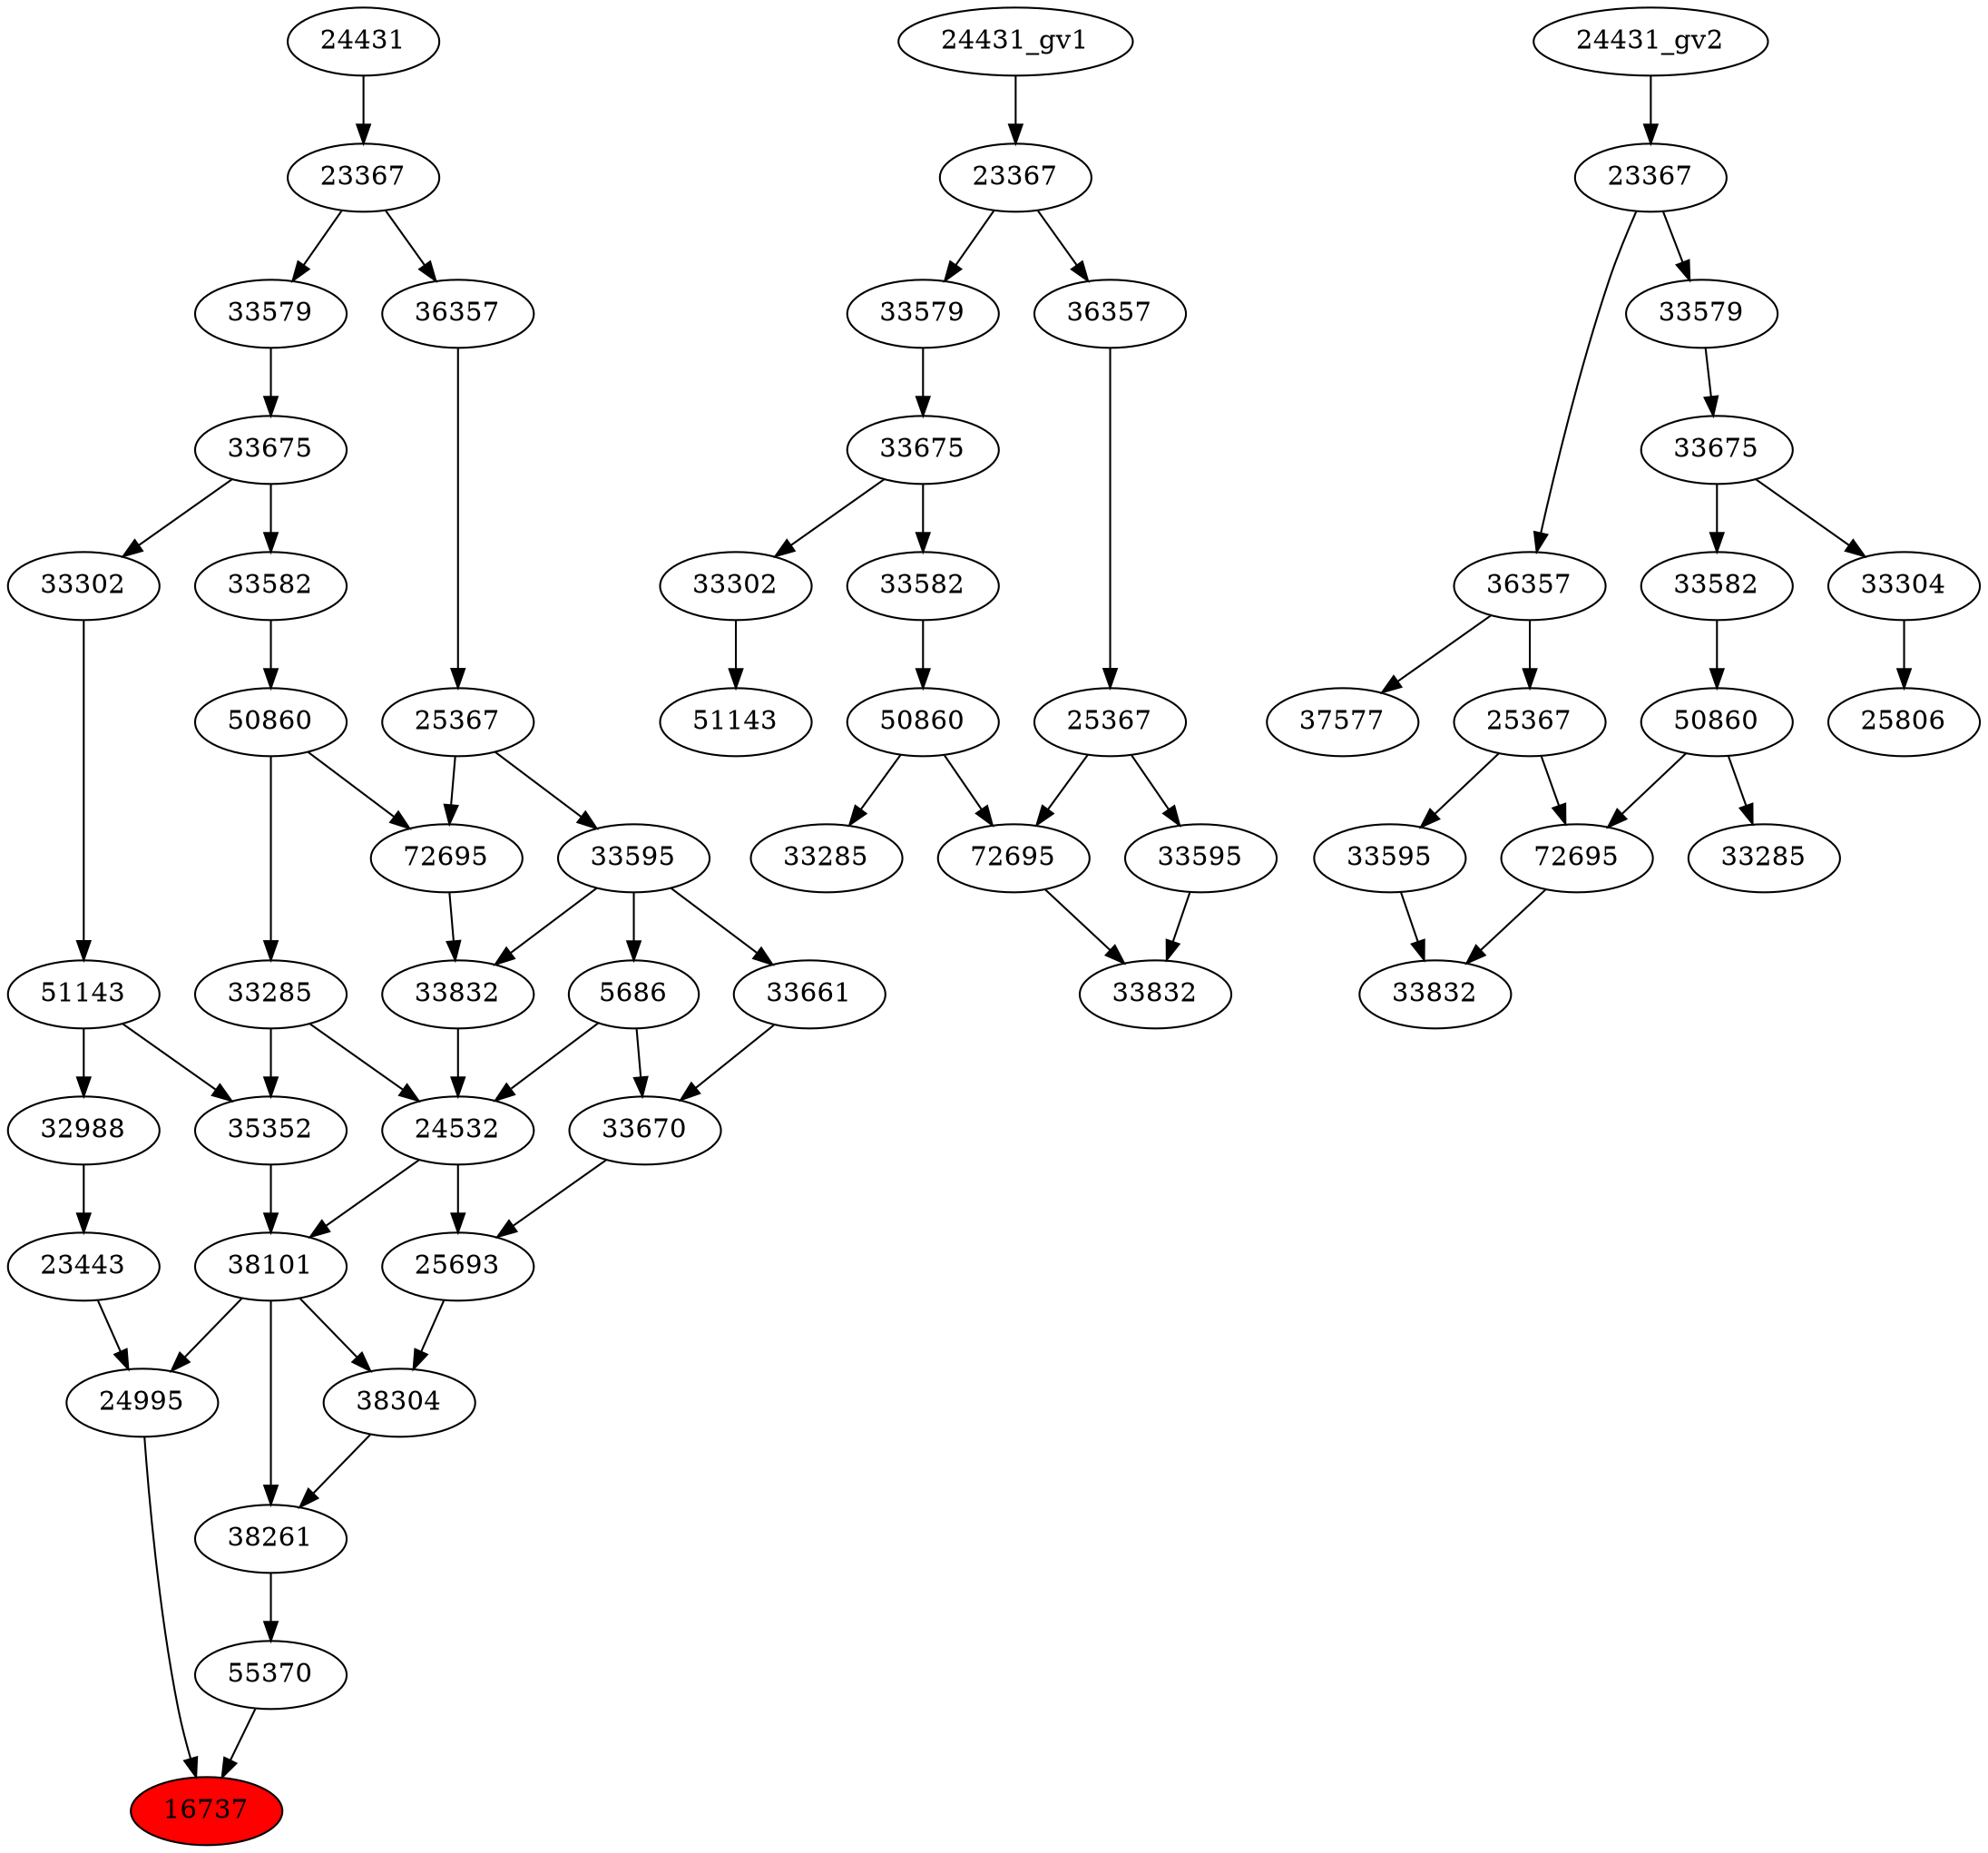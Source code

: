 strict digraph root {
	node [label="\N"];
	{
		node [fillcolor="",
			label="\N",
			style=""
		];
		16737		 [fillcolor=red,
			label=16737,
			style=filled];
		24995		 [label=24995];
		24995 -> 16737;
		55370		 [label=55370];
		55370 -> 16737;
		23443		 [label=23443];
		23443 -> 24995;
		38101		 [label=38101];
		38101 -> 24995;
		38261		 [label=38261];
		38101 -> 38261;
		38304		 [label=38304];
		38101 -> 38304;
		38261 -> 55370;
		32988		 [label=32988];
		32988 -> 23443;
		24532		 [label=24532];
		24532 -> 38101;
		25693		 [label=25693];
		24532 -> 25693;
		35352		 [label=35352];
		35352 -> 38101;
		38304 -> 38261;
		51143		 [label=51143];
		51143 -> 32988;
		51143 -> 35352;
		33285		 [label=33285];
		33285 -> 24532;
		33285 -> 35352;
		5686		 [label=5686];
		5686 -> 24532;
		33670		 [label=33670];
		5686 -> 33670;
		33832		 [label=33832];
		33832 -> 24532;
		25693 -> 38304;
		33302		 [label=33302];
		33302 -> 51143;
		50860		 [label=50860];
		50860 -> 33285;
		72695		 [label=72695];
		50860 -> 72695;
		33595		 [label=33595];
		33595 -> 5686;
		33595 -> 33832;
		33661		 [label=33661];
		33595 -> 33661;
		72695 -> 33832;
		33670 -> 25693;
		33675		 [label=33675];
		33675 -> 33302;
		33582		 [label=33582];
		33675 -> 33582;
		33582 -> 50860;
		25367		 [label=25367];
		25367 -> 33595;
		25367 -> 72695;
		33661 -> 33670;
		33579		 [label=33579];
		33579 -> 33675;
		36357		 [label=36357];
		36357 -> 25367;
		23367		 [label=23367];
		23367 -> 33579;
		23367 -> 36357;
		24431		 [label=24431];
		24431 -> 23367;
	}
	{
		node [label="\N"];
		"51143_gv1"		 [label=51143];
		"33302_gv1"		 [label=33302];
		"33302_gv1" -> "51143_gv1";
		"33285_gv1"		 [label=33285];
		"50860_gv1"		 [label=50860];
		"50860_gv1" -> "33285_gv1";
		"72695_gv1"		 [label=72695];
		"50860_gv1" -> "72695_gv1";
		"33832_gv1"		 [label=33832];
		"72695_gv1" -> "33832_gv1";
		"33595_gv1"		 [label=33595];
		"33595_gv1" -> "33832_gv1";
		"33675_gv1"		 [label=33675];
		"33675_gv1" -> "33302_gv1";
		"33582_gv1"		 [label=33582];
		"33675_gv1" -> "33582_gv1";
		"33582_gv1" -> "50860_gv1";
		"25367_gv1"		 [label=25367];
		"25367_gv1" -> "72695_gv1";
		"25367_gv1" -> "33595_gv1";
		"33579_gv1"		 [label=33579];
		"33579_gv1" -> "33675_gv1";
		"36357_gv1"		 [label=36357];
		"36357_gv1" -> "25367_gv1";
		"23367_gv1"		 [label=23367];
		"23367_gv1" -> "33579_gv1";
		"23367_gv1" -> "36357_gv1";
		"24431_gv1" -> "23367_gv1";
	}
	{
		node [label="\N"];
		"33285_gv2"		 [label=33285];
		"50860_gv2"		 [label=50860];
		"50860_gv2" -> "33285_gv2";
		"72695_gv2"		 [label=72695];
		"50860_gv2" -> "72695_gv2";
		"33832_gv2"		 [label=33832];
		"72695_gv2" -> "33832_gv2";
		"33595_gv2"		 [label=33595];
		"33595_gv2" -> "33832_gv2";
		"33582_gv2"		 [label=33582];
		"33582_gv2" -> "50860_gv2";
		37577		 [label=37577];
		"36357_gv2"		 [label=36357];
		"36357_gv2" -> 37577;
		"25367_gv2"		 [label=25367];
		"36357_gv2" -> "25367_gv2";
		"33675_gv2"		 [label=33675];
		"33675_gv2" -> "33582_gv2";
		33304		 [label=33304];
		"33675_gv2" -> 33304;
		"33579_gv2"		 [label=33579];
		"33579_gv2" -> "33675_gv2";
		"25367_gv2" -> "72695_gv2";
		"25367_gv2" -> "33595_gv2";
		25806		 [label=25806];
		33304 -> 25806;
		"23367_gv2"		 [label=23367];
		"23367_gv2" -> "36357_gv2";
		"23367_gv2" -> "33579_gv2";
		"24431_gv2" -> "23367_gv2";
	}
}
